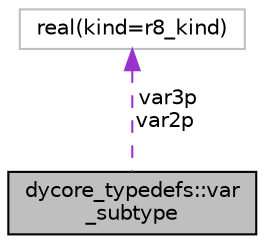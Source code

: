 digraph "dycore_typedefs::var_subtype"
{
 // INTERACTIVE_SVG=YES
  edge [fontname="Helvetica",fontsize="10",labelfontname="Helvetica",labelfontsize="10"];
  node [fontname="Helvetica",fontsize="10",shape=record];
  Node1 [label="dycore_typedefs::var\l_subtype",height=0.2,width=0.4,color="black", fillcolor="grey75", style="filled" fontcolor="black"];
  Node2 -> Node1 [dir="back",color="darkorchid3",fontsize="10",style="dashed",label=" var3p\nvar2p" ,fontname="Helvetica"];
  Node2 [label="real(kind=r8_kind)",height=0.2,width=0.4,color="grey75", fillcolor="white", style="filled"];
}
